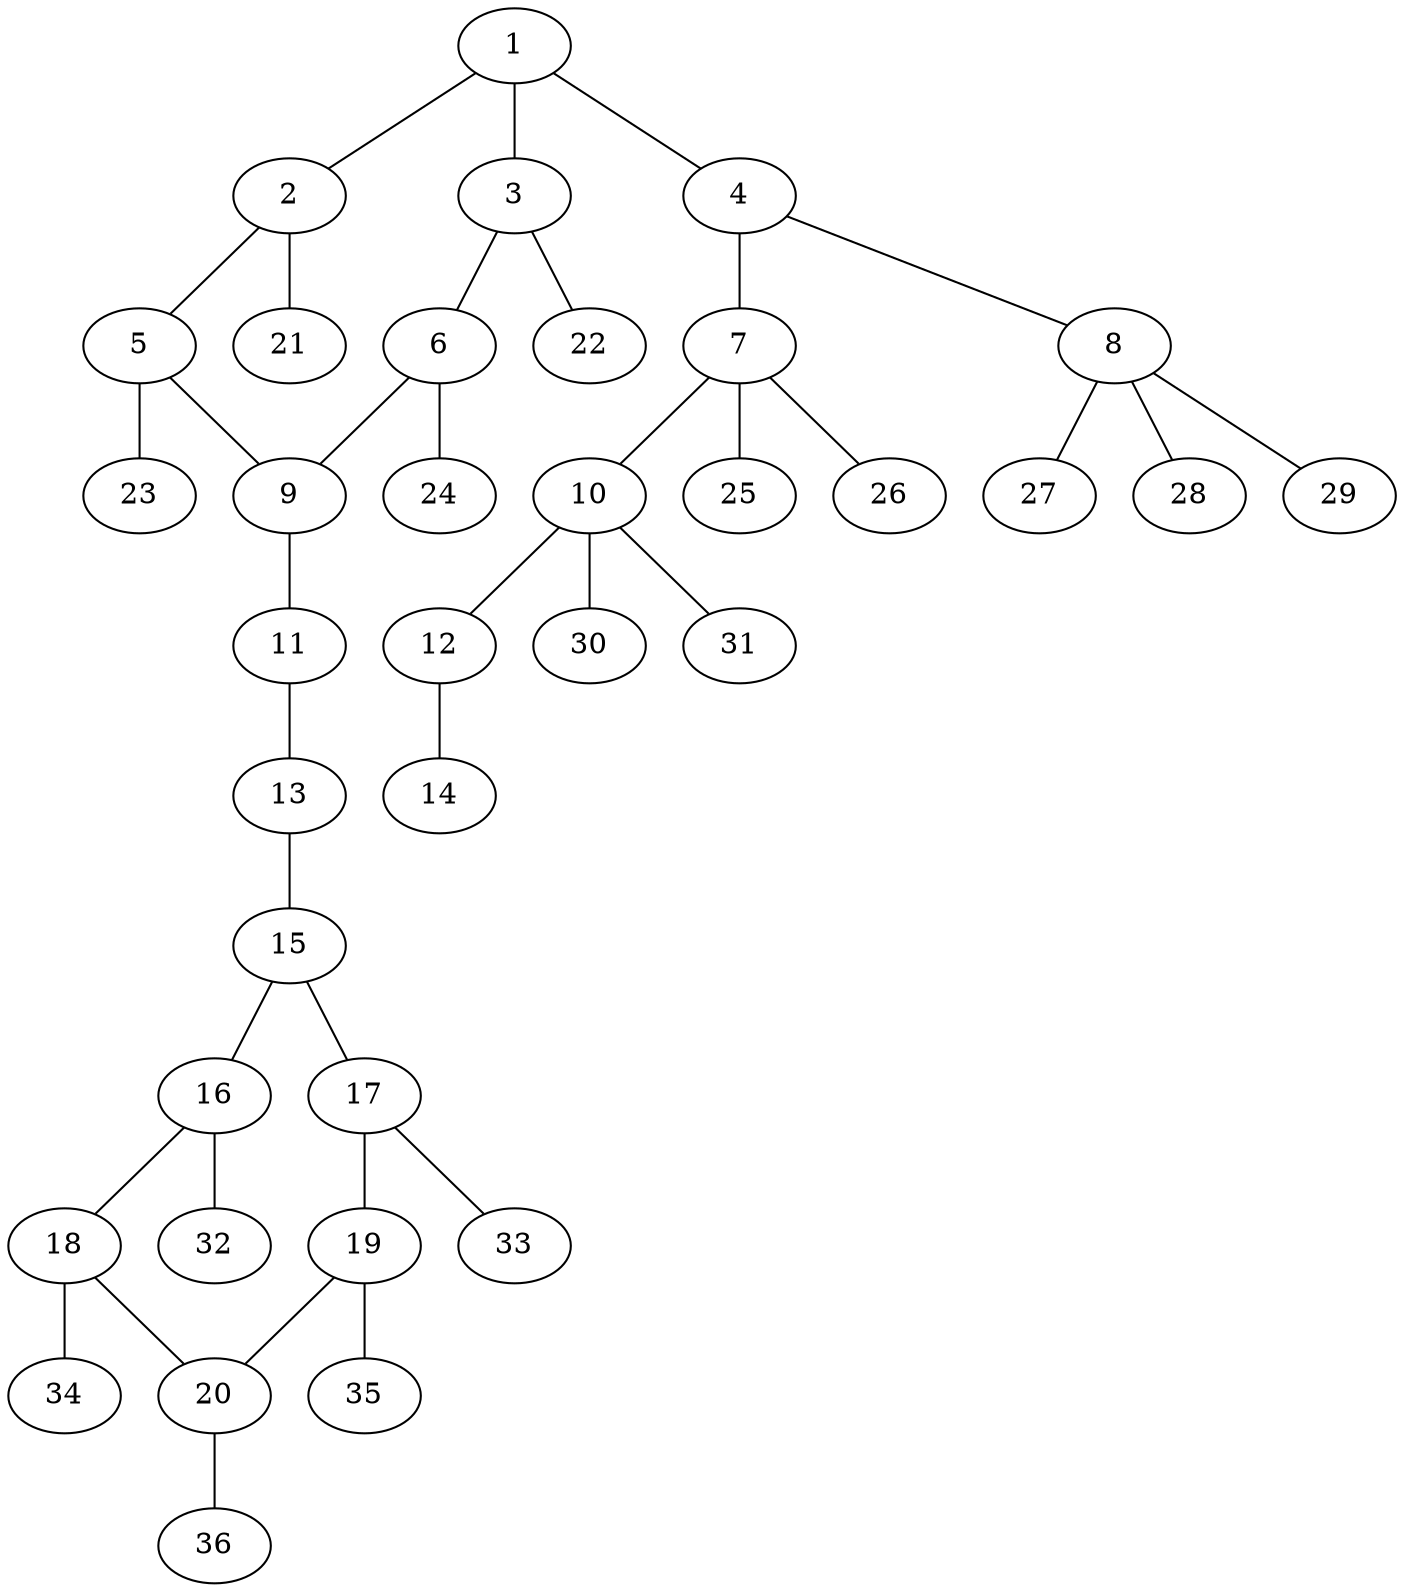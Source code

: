 graph molecule_1430 {
	1	 [chem=C];
	2	 [chem=C];
	1 -- 2	 [valence=1];
	3	 [chem=C];
	1 -- 3	 [valence=2];
	4	 [chem=N];
	1 -- 4	 [valence=1];
	5	 [chem=C];
	2 -- 5	 [valence=2];
	21	 [chem=H];
	2 -- 21	 [valence=1];
	6	 [chem=C];
	3 -- 6	 [valence=1];
	22	 [chem=H];
	3 -- 22	 [valence=1];
	7	 [chem=C];
	4 -- 7	 [valence=1];
	8	 [chem=C];
	4 -- 8	 [valence=1];
	9	 [chem=C];
	5 -- 9	 [valence=1];
	23	 [chem=H];
	5 -- 23	 [valence=1];
	6 -- 9	 [valence=2];
	24	 [chem=H];
	6 -- 24	 [valence=1];
	10	 [chem=C];
	7 -- 10	 [valence=1];
	25	 [chem=H];
	7 -- 25	 [valence=1];
	26	 [chem=H];
	7 -- 26	 [valence=1];
	27	 [chem=H];
	8 -- 27	 [valence=1];
	28	 [chem=H];
	8 -- 28	 [valence=1];
	29	 [chem=H];
	8 -- 29	 [valence=1];
	11	 [chem=N];
	9 -- 11	 [valence=1];
	12	 [chem=C];
	10 -- 12	 [valence=1];
	30	 [chem=H];
	10 -- 30	 [valence=1];
	31	 [chem=H];
	10 -- 31	 [valence=1];
	13	 [chem=N];
	11 -- 13	 [valence=2];
	14	 [chem=N];
	12 -- 14	 [valence=3];
	15	 [chem=C];
	13 -- 15	 [valence=1];
	16	 [chem=C];
	15 -- 16	 [valence=1];
	17	 [chem=C];
	15 -- 17	 [valence=2];
	18	 [chem=C];
	16 -- 18	 [valence=2];
	32	 [chem=H];
	16 -- 32	 [valence=1];
	19	 [chem=C];
	17 -- 19	 [valence=1];
	33	 [chem=H];
	17 -- 33	 [valence=1];
	20	 [chem=C];
	18 -- 20	 [valence=1];
	34	 [chem=H];
	18 -- 34	 [valence=1];
	19 -- 20	 [valence=2];
	35	 [chem=H];
	19 -- 35	 [valence=1];
	36	 [chem=H];
	20 -- 36	 [valence=1];
}
